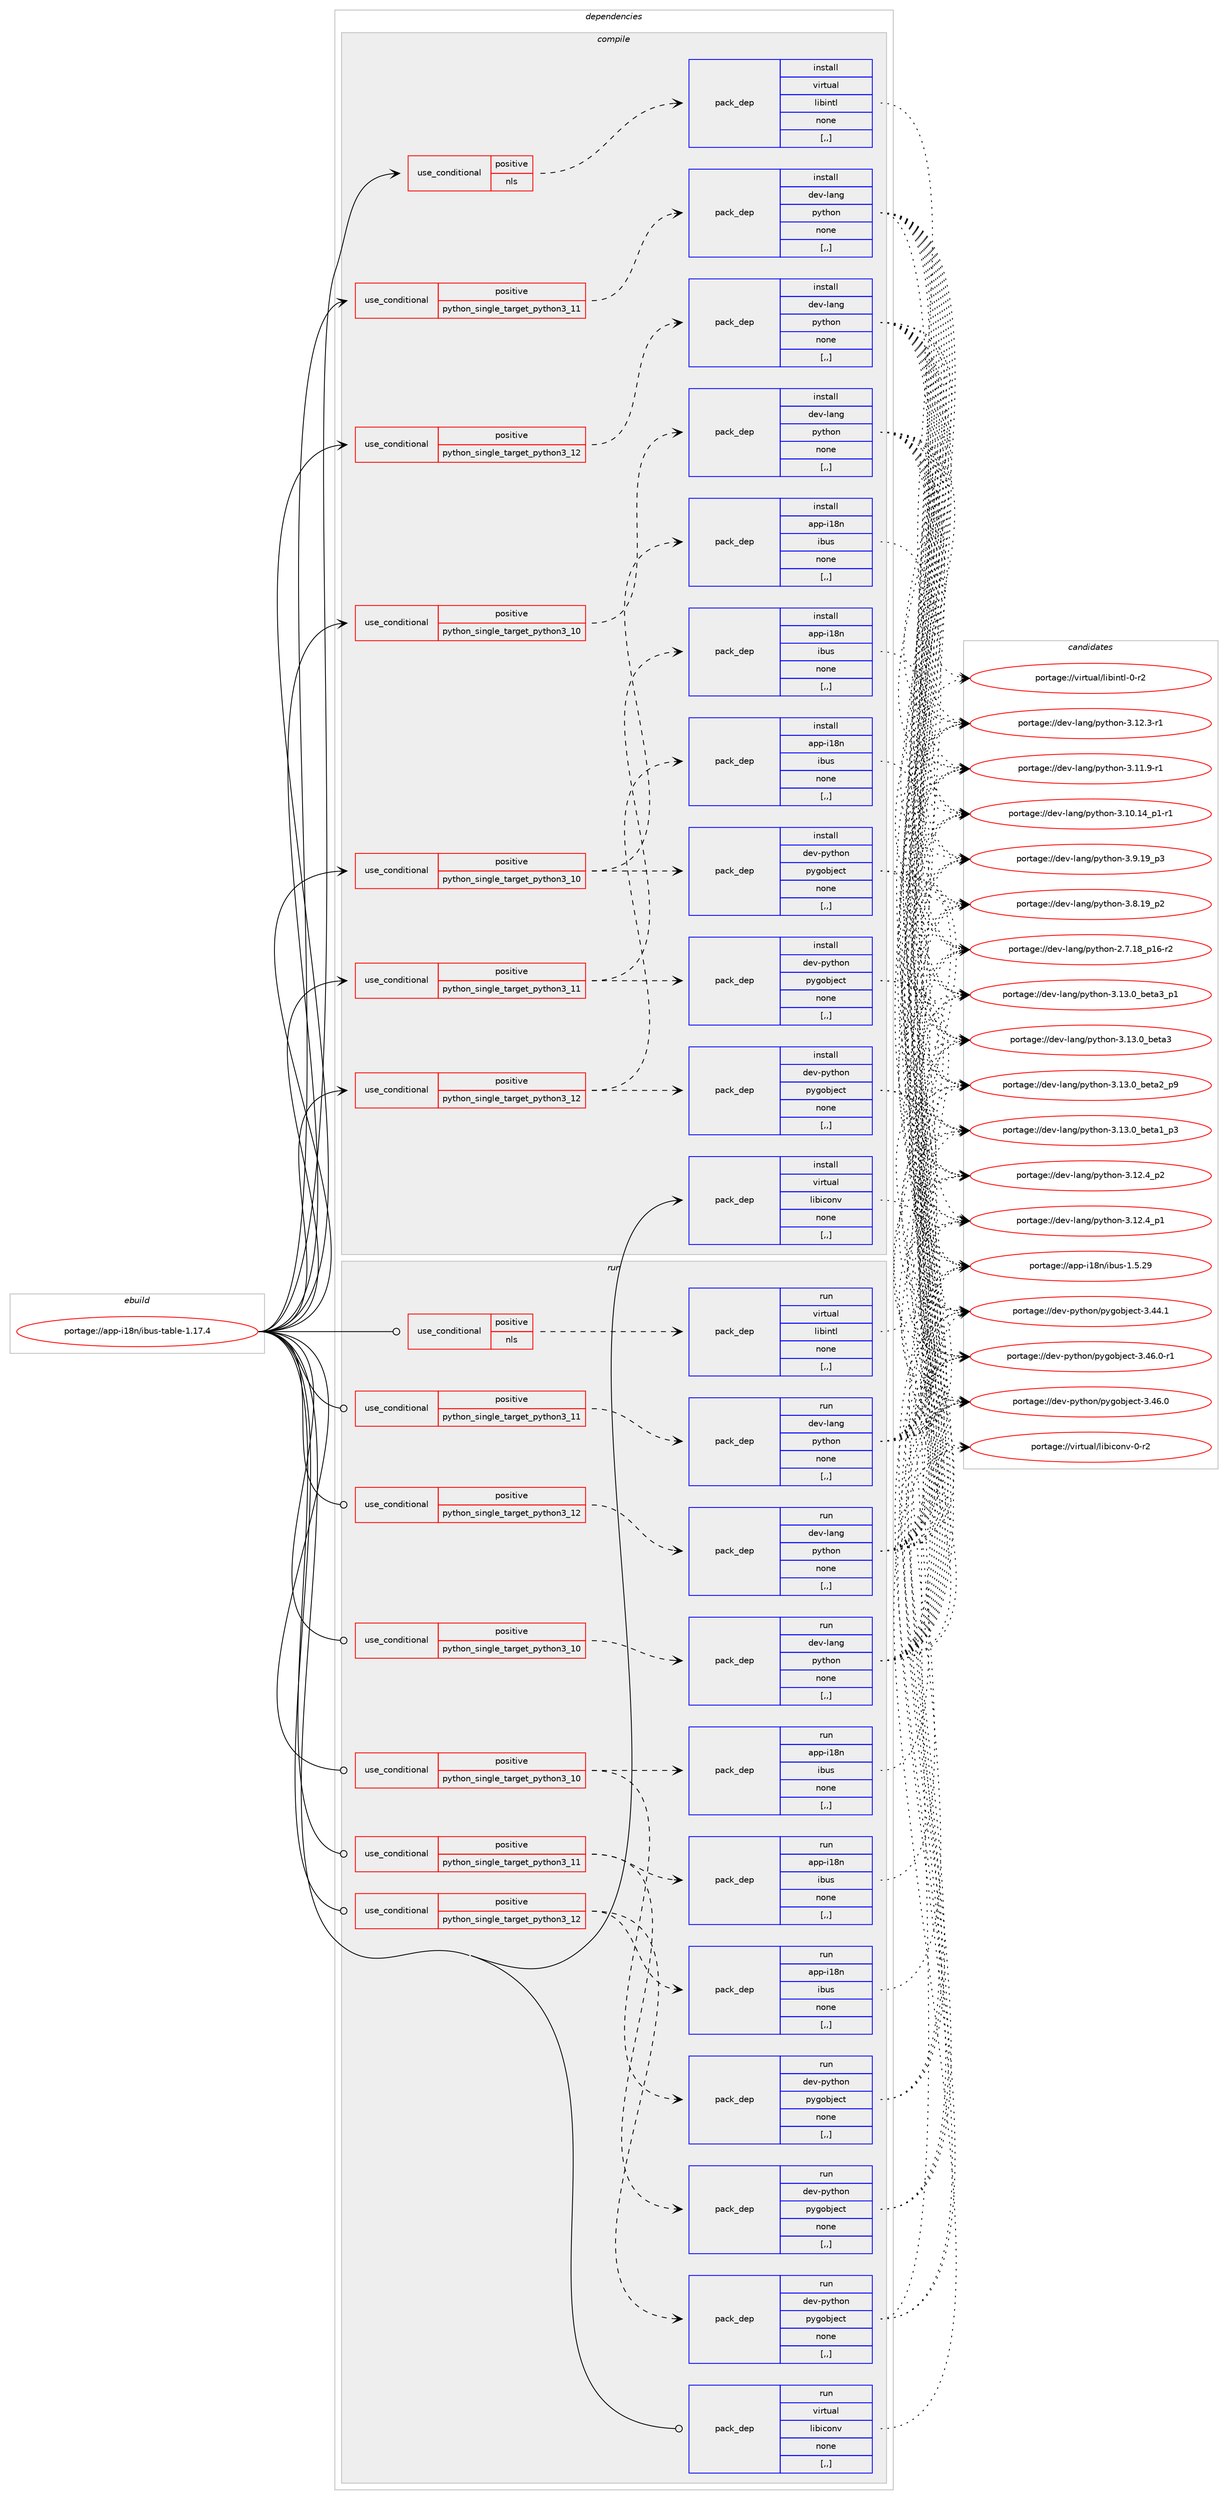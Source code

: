 digraph prolog {

# *************
# Graph options
# *************

newrank=true;
concentrate=true;
compound=true;
graph [rankdir=LR,fontname=Helvetica,fontsize=10,ranksep=1.5];#, ranksep=2.5, nodesep=0.2];
edge  [arrowhead=vee];
node  [fontname=Helvetica,fontsize=10];

# **********
# The ebuild
# **********

subgraph cluster_leftcol {
color=gray;
label=<<i>ebuild</i>>;
id [label="portage://app-i18n/ibus-table-1.17.4", color=red, width=4, href="../app-i18n/ibus-table-1.17.4.svg"];
}

# ****************
# The dependencies
# ****************

subgraph cluster_midcol {
color=gray;
label=<<i>dependencies</i>>;
subgraph cluster_compile {
fillcolor="#eeeeee";
style=filled;
label=<<i>compile</i>>;
subgraph cond11194 {
dependency38012 [label=<<TABLE BORDER="0" CELLBORDER="1" CELLSPACING="0" CELLPADDING="4"><TR><TD ROWSPAN="3" CELLPADDING="10">use_conditional</TD></TR><TR><TD>positive</TD></TR><TR><TD>nls</TD></TR></TABLE>>, shape=none, color=red];
subgraph pack26447 {
dependency38013 [label=<<TABLE BORDER="0" CELLBORDER="1" CELLSPACING="0" CELLPADDING="4" WIDTH="220"><TR><TD ROWSPAN="6" CELLPADDING="30">pack_dep</TD></TR><TR><TD WIDTH="110">install</TD></TR><TR><TD>virtual</TD></TR><TR><TD>libintl</TD></TR><TR><TD>none</TD></TR><TR><TD>[,,]</TD></TR></TABLE>>, shape=none, color=blue];
}
dependency38012:e -> dependency38013:w [weight=20,style="dashed",arrowhead="vee"];
}
id:e -> dependency38012:w [weight=20,style="solid",arrowhead="vee"];
subgraph cond11195 {
dependency38014 [label=<<TABLE BORDER="0" CELLBORDER="1" CELLSPACING="0" CELLPADDING="4"><TR><TD ROWSPAN="3" CELLPADDING="10">use_conditional</TD></TR><TR><TD>positive</TD></TR><TR><TD>python_single_target_python3_10</TD></TR></TABLE>>, shape=none, color=red];
subgraph pack26448 {
dependency38015 [label=<<TABLE BORDER="0" CELLBORDER="1" CELLSPACING="0" CELLPADDING="4" WIDTH="220"><TR><TD ROWSPAN="6" CELLPADDING="30">pack_dep</TD></TR><TR><TD WIDTH="110">install</TD></TR><TR><TD>app-i18n</TD></TR><TR><TD>ibus</TD></TR><TR><TD>none</TD></TR><TR><TD>[,,]</TD></TR></TABLE>>, shape=none, color=blue];
}
dependency38014:e -> dependency38015:w [weight=20,style="dashed",arrowhead="vee"];
subgraph pack26449 {
dependency38016 [label=<<TABLE BORDER="0" CELLBORDER="1" CELLSPACING="0" CELLPADDING="4" WIDTH="220"><TR><TD ROWSPAN="6" CELLPADDING="30">pack_dep</TD></TR><TR><TD WIDTH="110">install</TD></TR><TR><TD>dev-python</TD></TR><TR><TD>pygobject</TD></TR><TR><TD>none</TD></TR><TR><TD>[,,]</TD></TR></TABLE>>, shape=none, color=blue];
}
dependency38014:e -> dependency38016:w [weight=20,style="dashed",arrowhead="vee"];
}
id:e -> dependency38014:w [weight=20,style="solid",arrowhead="vee"];
subgraph cond11196 {
dependency38017 [label=<<TABLE BORDER="0" CELLBORDER="1" CELLSPACING="0" CELLPADDING="4"><TR><TD ROWSPAN="3" CELLPADDING="10">use_conditional</TD></TR><TR><TD>positive</TD></TR><TR><TD>python_single_target_python3_10</TD></TR></TABLE>>, shape=none, color=red];
subgraph pack26450 {
dependency38018 [label=<<TABLE BORDER="0" CELLBORDER="1" CELLSPACING="0" CELLPADDING="4" WIDTH="220"><TR><TD ROWSPAN="6" CELLPADDING="30">pack_dep</TD></TR><TR><TD WIDTH="110">install</TD></TR><TR><TD>dev-lang</TD></TR><TR><TD>python</TD></TR><TR><TD>none</TD></TR><TR><TD>[,,]</TD></TR></TABLE>>, shape=none, color=blue];
}
dependency38017:e -> dependency38018:w [weight=20,style="dashed",arrowhead="vee"];
}
id:e -> dependency38017:w [weight=20,style="solid",arrowhead="vee"];
subgraph cond11197 {
dependency38019 [label=<<TABLE BORDER="0" CELLBORDER="1" CELLSPACING="0" CELLPADDING="4"><TR><TD ROWSPAN="3" CELLPADDING="10">use_conditional</TD></TR><TR><TD>positive</TD></TR><TR><TD>python_single_target_python3_11</TD></TR></TABLE>>, shape=none, color=red];
subgraph pack26451 {
dependency38020 [label=<<TABLE BORDER="0" CELLBORDER="1" CELLSPACING="0" CELLPADDING="4" WIDTH="220"><TR><TD ROWSPAN="6" CELLPADDING="30">pack_dep</TD></TR><TR><TD WIDTH="110">install</TD></TR><TR><TD>app-i18n</TD></TR><TR><TD>ibus</TD></TR><TR><TD>none</TD></TR><TR><TD>[,,]</TD></TR></TABLE>>, shape=none, color=blue];
}
dependency38019:e -> dependency38020:w [weight=20,style="dashed",arrowhead="vee"];
subgraph pack26452 {
dependency38021 [label=<<TABLE BORDER="0" CELLBORDER="1" CELLSPACING="0" CELLPADDING="4" WIDTH="220"><TR><TD ROWSPAN="6" CELLPADDING="30">pack_dep</TD></TR><TR><TD WIDTH="110">install</TD></TR><TR><TD>dev-python</TD></TR><TR><TD>pygobject</TD></TR><TR><TD>none</TD></TR><TR><TD>[,,]</TD></TR></TABLE>>, shape=none, color=blue];
}
dependency38019:e -> dependency38021:w [weight=20,style="dashed",arrowhead="vee"];
}
id:e -> dependency38019:w [weight=20,style="solid",arrowhead="vee"];
subgraph cond11198 {
dependency38022 [label=<<TABLE BORDER="0" CELLBORDER="1" CELLSPACING="0" CELLPADDING="4"><TR><TD ROWSPAN="3" CELLPADDING="10">use_conditional</TD></TR><TR><TD>positive</TD></TR><TR><TD>python_single_target_python3_11</TD></TR></TABLE>>, shape=none, color=red];
subgraph pack26453 {
dependency38023 [label=<<TABLE BORDER="0" CELLBORDER="1" CELLSPACING="0" CELLPADDING="4" WIDTH="220"><TR><TD ROWSPAN="6" CELLPADDING="30">pack_dep</TD></TR><TR><TD WIDTH="110">install</TD></TR><TR><TD>dev-lang</TD></TR><TR><TD>python</TD></TR><TR><TD>none</TD></TR><TR><TD>[,,]</TD></TR></TABLE>>, shape=none, color=blue];
}
dependency38022:e -> dependency38023:w [weight=20,style="dashed",arrowhead="vee"];
}
id:e -> dependency38022:w [weight=20,style="solid",arrowhead="vee"];
subgraph cond11199 {
dependency38024 [label=<<TABLE BORDER="0" CELLBORDER="1" CELLSPACING="0" CELLPADDING="4"><TR><TD ROWSPAN="3" CELLPADDING="10">use_conditional</TD></TR><TR><TD>positive</TD></TR><TR><TD>python_single_target_python3_12</TD></TR></TABLE>>, shape=none, color=red];
subgraph pack26454 {
dependency38025 [label=<<TABLE BORDER="0" CELLBORDER="1" CELLSPACING="0" CELLPADDING="4" WIDTH="220"><TR><TD ROWSPAN="6" CELLPADDING="30">pack_dep</TD></TR><TR><TD WIDTH="110">install</TD></TR><TR><TD>app-i18n</TD></TR><TR><TD>ibus</TD></TR><TR><TD>none</TD></TR><TR><TD>[,,]</TD></TR></TABLE>>, shape=none, color=blue];
}
dependency38024:e -> dependency38025:w [weight=20,style="dashed",arrowhead="vee"];
subgraph pack26455 {
dependency38026 [label=<<TABLE BORDER="0" CELLBORDER="1" CELLSPACING="0" CELLPADDING="4" WIDTH="220"><TR><TD ROWSPAN="6" CELLPADDING="30">pack_dep</TD></TR><TR><TD WIDTH="110">install</TD></TR><TR><TD>dev-python</TD></TR><TR><TD>pygobject</TD></TR><TR><TD>none</TD></TR><TR><TD>[,,]</TD></TR></TABLE>>, shape=none, color=blue];
}
dependency38024:e -> dependency38026:w [weight=20,style="dashed",arrowhead="vee"];
}
id:e -> dependency38024:w [weight=20,style="solid",arrowhead="vee"];
subgraph cond11200 {
dependency38027 [label=<<TABLE BORDER="0" CELLBORDER="1" CELLSPACING="0" CELLPADDING="4"><TR><TD ROWSPAN="3" CELLPADDING="10">use_conditional</TD></TR><TR><TD>positive</TD></TR><TR><TD>python_single_target_python3_12</TD></TR></TABLE>>, shape=none, color=red];
subgraph pack26456 {
dependency38028 [label=<<TABLE BORDER="0" CELLBORDER="1" CELLSPACING="0" CELLPADDING="4" WIDTH="220"><TR><TD ROWSPAN="6" CELLPADDING="30">pack_dep</TD></TR><TR><TD WIDTH="110">install</TD></TR><TR><TD>dev-lang</TD></TR><TR><TD>python</TD></TR><TR><TD>none</TD></TR><TR><TD>[,,]</TD></TR></TABLE>>, shape=none, color=blue];
}
dependency38027:e -> dependency38028:w [weight=20,style="dashed",arrowhead="vee"];
}
id:e -> dependency38027:w [weight=20,style="solid",arrowhead="vee"];
subgraph pack26457 {
dependency38029 [label=<<TABLE BORDER="0" CELLBORDER="1" CELLSPACING="0" CELLPADDING="4" WIDTH="220"><TR><TD ROWSPAN="6" CELLPADDING="30">pack_dep</TD></TR><TR><TD WIDTH="110">install</TD></TR><TR><TD>virtual</TD></TR><TR><TD>libiconv</TD></TR><TR><TD>none</TD></TR><TR><TD>[,,]</TD></TR></TABLE>>, shape=none, color=blue];
}
id:e -> dependency38029:w [weight=20,style="solid",arrowhead="vee"];
}
subgraph cluster_compileandrun {
fillcolor="#eeeeee";
style=filled;
label=<<i>compile and run</i>>;
}
subgraph cluster_run {
fillcolor="#eeeeee";
style=filled;
label=<<i>run</i>>;
subgraph cond11201 {
dependency38030 [label=<<TABLE BORDER="0" CELLBORDER="1" CELLSPACING="0" CELLPADDING="4"><TR><TD ROWSPAN="3" CELLPADDING="10">use_conditional</TD></TR><TR><TD>positive</TD></TR><TR><TD>nls</TD></TR></TABLE>>, shape=none, color=red];
subgraph pack26458 {
dependency38031 [label=<<TABLE BORDER="0" CELLBORDER="1" CELLSPACING="0" CELLPADDING="4" WIDTH="220"><TR><TD ROWSPAN="6" CELLPADDING="30">pack_dep</TD></TR><TR><TD WIDTH="110">run</TD></TR><TR><TD>virtual</TD></TR><TR><TD>libintl</TD></TR><TR><TD>none</TD></TR><TR><TD>[,,]</TD></TR></TABLE>>, shape=none, color=blue];
}
dependency38030:e -> dependency38031:w [weight=20,style="dashed",arrowhead="vee"];
}
id:e -> dependency38030:w [weight=20,style="solid",arrowhead="odot"];
subgraph cond11202 {
dependency38032 [label=<<TABLE BORDER="0" CELLBORDER="1" CELLSPACING="0" CELLPADDING="4"><TR><TD ROWSPAN="3" CELLPADDING="10">use_conditional</TD></TR><TR><TD>positive</TD></TR><TR><TD>python_single_target_python3_10</TD></TR></TABLE>>, shape=none, color=red];
subgraph pack26459 {
dependency38033 [label=<<TABLE BORDER="0" CELLBORDER="1" CELLSPACING="0" CELLPADDING="4" WIDTH="220"><TR><TD ROWSPAN="6" CELLPADDING="30">pack_dep</TD></TR><TR><TD WIDTH="110">run</TD></TR><TR><TD>app-i18n</TD></TR><TR><TD>ibus</TD></TR><TR><TD>none</TD></TR><TR><TD>[,,]</TD></TR></TABLE>>, shape=none, color=blue];
}
dependency38032:e -> dependency38033:w [weight=20,style="dashed",arrowhead="vee"];
subgraph pack26460 {
dependency38034 [label=<<TABLE BORDER="0" CELLBORDER="1" CELLSPACING="0" CELLPADDING="4" WIDTH="220"><TR><TD ROWSPAN="6" CELLPADDING="30">pack_dep</TD></TR><TR><TD WIDTH="110">run</TD></TR><TR><TD>dev-python</TD></TR><TR><TD>pygobject</TD></TR><TR><TD>none</TD></TR><TR><TD>[,,]</TD></TR></TABLE>>, shape=none, color=blue];
}
dependency38032:e -> dependency38034:w [weight=20,style="dashed",arrowhead="vee"];
}
id:e -> dependency38032:w [weight=20,style="solid",arrowhead="odot"];
subgraph cond11203 {
dependency38035 [label=<<TABLE BORDER="0" CELLBORDER="1" CELLSPACING="0" CELLPADDING="4"><TR><TD ROWSPAN="3" CELLPADDING="10">use_conditional</TD></TR><TR><TD>positive</TD></TR><TR><TD>python_single_target_python3_10</TD></TR></TABLE>>, shape=none, color=red];
subgraph pack26461 {
dependency38036 [label=<<TABLE BORDER="0" CELLBORDER="1" CELLSPACING="0" CELLPADDING="4" WIDTH="220"><TR><TD ROWSPAN="6" CELLPADDING="30">pack_dep</TD></TR><TR><TD WIDTH="110">run</TD></TR><TR><TD>dev-lang</TD></TR><TR><TD>python</TD></TR><TR><TD>none</TD></TR><TR><TD>[,,]</TD></TR></TABLE>>, shape=none, color=blue];
}
dependency38035:e -> dependency38036:w [weight=20,style="dashed",arrowhead="vee"];
}
id:e -> dependency38035:w [weight=20,style="solid",arrowhead="odot"];
subgraph cond11204 {
dependency38037 [label=<<TABLE BORDER="0" CELLBORDER="1" CELLSPACING="0" CELLPADDING="4"><TR><TD ROWSPAN="3" CELLPADDING="10">use_conditional</TD></TR><TR><TD>positive</TD></TR><TR><TD>python_single_target_python3_11</TD></TR></TABLE>>, shape=none, color=red];
subgraph pack26462 {
dependency38038 [label=<<TABLE BORDER="0" CELLBORDER="1" CELLSPACING="0" CELLPADDING="4" WIDTH="220"><TR><TD ROWSPAN="6" CELLPADDING="30">pack_dep</TD></TR><TR><TD WIDTH="110">run</TD></TR><TR><TD>app-i18n</TD></TR><TR><TD>ibus</TD></TR><TR><TD>none</TD></TR><TR><TD>[,,]</TD></TR></TABLE>>, shape=none, color=blue];
}
dependency38037:e -> dependency38038:w [weight=20,style="dashed",arrowhead="vee"];
subgraph pack26463 {
dependency38039 [label=<<TABLE BORDER="0" CELLBORDER="1" CELLSPACING="0" CELLPADDING="4" WIDTH="220"><TR><TD ROWSPAN="6" CELLPADDING="30">pack_dep</TD></TR><TR><TD WIDTH="110">run</TD></TR><TR><TD>dev-python</TD></TR><TR><TD>pygobject</TD></TR><TR><TD>none</TD></TR><TR><TD>[,,]</TD></TR></TABLE>>, shape=none, color=blue];
}
dependency38037:e -> dependency38039:w [weight=20,style="dashed",arrowhead="vee"];
}
id:e -> dependency38037:w [weight=20,style="solid",arrowhead="odot"];
subgraph cond11205 {
dependency38040 [label=<<TABLE BORDER="0" CELLBORDER="1" CELLSPACING="0" CELLPADDING="4"><TR><TD ROWSPAN="3" CELLPADDING="10">use_conditional</TD></TR><TR><TD>positive</TD></TR><TR><TD>python_single_target_python3_11</TD></TR></TABLE>>, shape=none, color=red];
subgraph pack26464 {
dependency38041 [label=<<TABLE BORDER="0" CELLBORDER="1" CELLSPACING="0" CELLPADDING="4" WIDTH="220"><TR><TD ROWSPAN="6" CELLPADDING="30">pack_dep</TD></TR><TR><TD WIDTH="110">run</TD></TR><TR><TD>dev-lang</TD></TR><TR><TD>python</TD></TR><TR><TD>none</TD></TR><TR><TD>[,,]</TD></TR></TABLE>>, shape=none, color=blue];
}
dependency38040:e -> dependency38041:w [weight=20,style="dashed",arrowhead="vee"];
}
id:e -> dependency38040:w [weight=20,style="solid",arrowhead="odot"];
subgraph cond11206 {
dependency38042 [label=<<TABLE BORDER="0" CELLBORDER="1" CELLSPACING="0" CELLPADDING="4"><TR><TD ROWSPAN="3" CELLPADDING="10">use_conditional</TD></TR><TR><TD>positive</TD></TR><TR><TD>python_single_target_python3_12</TD></TR></TABLE>>, shape=none, color=red];
subgraph pack26465 {
dependency38043 [label=<<TABLE BORDER="0" CELLBORDER="1" CELLSPACING="0" CELLPADDING="4" WIDTH="220"><TR><TD ROWSPAN="6" CELLPADDING="30">pack_dep</TD></TR><TR><TD WIDTH="110">run</TD></TR><TR><TD>app-i18n</TD></TR><TR><TD>ibus</TD></TR><TR><TD>none</TD></TR><TR><TD>[,,]</TD></TR></TABLE>>, shape=none, color=blue];
}
dependency38042:e -> dependency38043:w [weight=20,style="dashed",arrowhead="vee"];
subgraph pack26466 {
dependency38044 [label=<<TABLE BORDER="0" CELLBORDER="1" CELLSPACING="0" CELLPADDING="4" WIDTH="220"><TR><TD ROWSPAN="6" CELLPADDING="30">pack_dep</TD></TR><TR><TD WIDTH="110">run</TD></TR><TR><TD>dev-python</TD></TR><TR><TD>pygobject</TD></TR><TR><TD>none</TD></TR><TR><TD>[,,]</TD></TR></TABLE>>, shape=none, color=blue];
}
dependency38042:e -> dependency38044:w [weight=20,style="dashed",arrowhead="vee"];
}
id:e -> dependency38042:w [weight=20,style="solid",arrowhead="odot"];
subgraph cond11207 {
dependency38045 [label=<<TABLE BORDER="0" CELLBORDER="1" CELLSPACING="0" CELLPADDING="4"><TR><TD ROWSPAN="3" CELLPADDING="10">use_conditional</TD></TR><TR><TD>positive</TD></TR><TR><TD>python_single_target_python3_12</TD></TR></TABLE>>, shape=none, color=red];
subgraph pack26467 {
dependency38046 [label=<<TABLE BORDER="0" CELLBORDER="1" CELLSPACING="0" CELLPADDING="4" WIDTH="220"><TR><TD ROWSPAN="6" CELLPADDING="30">pack_dep</TD></TR><TR><TD WIDTH="110">run</TD></TR><TR><TD>dev-lang</TD></TR><TR><TD>python</TD></TR><TR><TD>none</TD></TR><TR><TD>[,,]</TD></TR></TABLE>>, shape=none, color=blue];
}
dependency38045:e -> dependency38046:w [weight=20,style="dashed",arrowhead="vee"];
}
id:e -> dependency38045:w [weight=20,style="solid",arrowhead="odot"];
subgraph pack26468 {
dependency38047 [label=<<TABLE BORDER="0" CELLBORDER="1" CELLSPACING="0" CELLPADDING="4" WIDTH="220"><TR><TD ROWSPAN="6" CELLPADDING="30">pack_dep</TD></TR><TR><TD WIDTH="110">run</TD></TR><TR><TD>virtual</TD></TR><TR><TD>libiconv</TD></TR><TR><TD>none</TD></TR><TR><TD>[,,]</TD></TR></TABLE>>, shape=none, color=blue];
}
id:e -> dependency38047:w [weight=20,style="solid",arrowhead="odot"];
}
}

# **************
# The candidates
# **************

subgraph cluster_choices {
rank=same;
color=gray;
label=<<i>candidates</i>>;

subgraph choice26447 {
color=black;
nodesep=1;
choice11810511411611797108471081059810511011610845484511450 [label="portage://virtual/libintl-0-r2", color=red, width=4,href="../virtual/libintl-0-r2.svg"];
dependency38013:e -> choice11810511411611797108471081059810511011610845484511450:w [style=dotted,weight="100"];
}
subgraph choice26448 {
color=black;
nodesep=1;
choice97112112451054956110471059811711545494653465057 [label="portage://app-i18n/ibus-1.5.29", color=red, width=4,href="../app-i18n/ibus-1.5.29.svg"];
dependency38015:e -> choice97112112451054956110471059811711545494653465057:w [style=dotted,weight="100"];
}
subgraph choice26449 {
color=black;
nodesep=1;
choice10010111845112121116104111110471121211031119810610199116455146525446484511449 [label="portage://dev-python/pygobject-3.46.0-r1", color=red, width=4,href="../dev-python/pygobject-3.46.0-r1.svg"];
choice1001011184511212111610411111047112121103111981061019911645514652544648 [label="portage://dev-python/pygobject-3.46.0", color=red, width=4,href="../dev-python/pygobject-3.46.0.svg"];
choice1001011184511212111610411111047112121103111981061019911645514652524649 [label="portage://dev-python/pygobject-3.44.1", color=red, width=4,href="../dev-python/pygobject-3.44.1.svg"];
dependency38016:e -> choice10010111845112121116104111110471121211031119810610199116455146525446484511449:w [style=dotted,weight="100"];
dependency38016:e -> choice1001011184511212111610411111047112121103111981061019911645514652544648:w [style=dotted,weight="100"];
dependency38016:e -> choice1001011184511212111610411111047112121103111981061019911645514652524649:w [style=dotted,weight="100"];
}
subgraph choice26450 {
color=black;
nodesep=1;
choice10010111845108971101034711212111610411111045514649514648959810111697519511249 [label="portage://dev-lang/python-3.13.0_beta3_p1", color=red, width=4,href="../dev-lang/python-3.13.0_beta3_p1.svg"];
choice1001011184510897110103471121211161041111104551464951464895981011169751 [label="portage://dev-lang/python-3.13.0_beta3", color=red, width=4,href="../dev-lang/python-3.13.0_beta3.svg"];
choice10010111845108971101034711212111610411111045514649514648959810111697509511257 [label="portage://dev-lang/python-3.13.0_beta2_p9", color=red, width=4,href="../dev-lang/python-3.13.0_beta2_p9.svg"];
choice10010111845108971101034711212111610411111045514649514648959810111697499511251 [label="portage://dev-lang/python-3.13.0_beta1_p3", color=red, width=4,href="../dev-lang/python-3.13.0_beta1_p3.svg"];
choice100101118451089711010347112121116104111110455146495046529511250 [label="portage://dev-lang/python-3.12.4_p2", color=red, width=4,href="../dev-lang/python-3.12.4_p2.svg"];
choice100101118451089711010347112121116104111110455146495046529511249 [label="portage://dev-lang/python-3.12.4_p1", color=red, width=4,href="../dev-lang/python-3.12.4_p1.svg"];
choice100101118451089711010347112121116104111110455146495046514511449 [label="portage://dev-lang/python-3.12.3-r1", color=red, width=4,href="../dev-lang/python-3.12.3-r1.svg"];
choice100101118451089711010347112121116104111110455146494946574511449 [label="portage://dev-lang/python-3.11.9-r1", color=red, width=4,href="../dev-lang/python-3.11.9-r1.svg"];
choice100101118451089711010347112121116104111110455146494846495295112494511449 [label="portage://dev-lang/python-3.10.14_p1-r1", color=red, width=4,href="../dev-lang/python-3.10.14_p1-r1.svg"];
choice100101118451089711010347112121116104111110455146574649579511251 [label="portage://dev-lang/python-3.9.19_p3", color=red, width=4,href="../dev-lang/python-3.9.19_p3.svg"];
choice100101118451089711010347112121116104111110455146564649579511250 [label="portage://dev-lang/python-3.8.19_p2", color=red, width=4,href="../dev-lang/python-3.8.19_p2.svg"];
choice100101118451089711010347112121116104111110455046554649569511249544511450 [label="portage://dev-lang/python-2.7.18_p16-r2", color=red, width=4,href="../dev-lang/python-2.7.18_p16-r2.svg"];
dependency38018:e -> choice10010111845108971101034711212111610411111045514649514648959810111697519511249:w [style=dotted,weight="100"];
dependency38018:e -> choice1001011184510897110103471121211161041111104551464951464895981011169751:w [style=dotted,weight="100"];
dependency38018:e -> choice10010111845108971101034711212111610411111045514649514648959810111697509511257:w [style=dotted,weight="100"];
dependency38018:e -> choice10010111845108971101034711212111610411111045514649514648959810111697499511251:w [style=dotted,weight="100"];
dependency38018:e -> choice100101118451089711010347112121116104111110455146495046529511250:w [style=dotted,weight="100"];
dependency38018:e -> choice100101118451089711010347112121116104111110455146495046529511249:w [style=dotted,weight="100"];
dependency38018:e -> choice100101118451089711010347112121116104111110455146495046514511449:w [style=dotted,weight="100"];
dependency38018:e -> choice100101118451089711010347112121116104111110455146494946574511449:w [style=dotted,weight="100"];
dependency38018:e -> choice100101118451089711010347112121116104111110455146494846495295112494511449:w [style=dotted,weight="100"];
dependency38018:e -> choice100101118451089711010347112121116104111110455146574649579511251:w [style=dotted,weight="100"];
dependency38018:e -> choice100101118451089711010347112121116104111110455146564649579511250:w [style=dotted,weight="100"];
dependency38018:e -> choice100101118451089711010347112121116104111110455046554649569511249544511450:w [style=dotted,weight="100"];
}
subgraph choice26451 {
color=black;
nodesep=1;
choice97112112451054956110471059811711545494653465057 [label="portage://app-i18n/ibus-1.5.29", color=red, width=4,href="../app-i18n/ibus-1.5.29.svg"];
dependency38020:e -> choice97112112451054956110471059811711545494653465057:w [style=dotted,weight="100"];
}
subgraph choice26452 {
color=black;
nodesep=1;
choice10010111845112121116104111110471121211031119810610199116455146525446484511449 [label="portage://dev-python/pygobject-3.46.0-r1", color=red, width=4,href="../dev-python/pygobject-3.46.0-r1.svg"];
choice1001011184511212111610411111047112121103111981061019911645514652544648 [label="portage://dev-python/pygobject-3.46.0", color=red, width=4,href="../dev-python/pygobject-3.46.0.svg"];
choice1001011184511212111610411111047112121103111981061019911645514652524649 [label="portage://dev-python/pygobject-3.44.1", color=red, width=4,href="../dev-python/pygobject-3.44.1.svg"];
dependency38021:e -> choice10010111845112121116104111110471121211031119810610199116455146525446484511449:w [style=dotted,weight="100"];
dependency38021:e -> choice1001011184511212111610411111047112121103111981061019911645514652544648:w [style=dotted,weight="100"];
dependency38021:e -> choice1001011184511212111610411111047112121103111981061019911645514652524649:w [style=dotted,weight="100"];
}
subgraph choice26453 {
color=black;
nodesep=1;
choice10010111845108971101034711212111610411111045514649514648959810111697519511249 [label="portage://dev-lang/python-3.13.0_beta3_p1", color=red, width=4,href="../dev-lang/python-3.13.0_beta3_p1.svg"];
choice1001011184510897110103471121211161041111104551464951464895981011169751 [label="portage://dev-lang/python-3.13.0_beta3", color=red, width=4,href="../dev-lang/python-3.13.0_beta3.svg"];
choice10010111845108971101034711212111610411111045514649514648959810111697509511257 [label="portage://dev-lang/python-3.13.0_beta2_p9", color=red, width=4,href="../dev-lang/python-3.13.0_beta2_p9.svg"];
choice10010111845108971101034711212111610411111045514649514648959810111697499511251 [label="portage://dev-lang/python-3.13.0_beta1_p3", color=red, width=4,href="../dev-lang/python-3.13.0_beta1_p3.svg"];
choice100101118451089711010347112121116104111110455146495046529511250 [label="portage://dev-lang/python-3.12.4_p2", color=red, width=4,href="../dev-lang/python-3.12.4_p2.svg"];
choice100101118451089711010347112121116104111110455146495046529511249 [label="portage://dev-lang/python-3.12.4_p1", color=red, width=4,href="../dev-lang/python-3.12.4_p1.svg"];
choice100101118451089711010347112121116104111110455146495046514511449 [label="portage://dev-lang/python-3.12.3-r1", color=red, width=4,href="../dev-lang/python-3.12.3-r1.svg"];
choice100101118451089711010347112121116104111110455146494946574511449 [label="portage://dev-lang/python-3.11.9-r1", color=red, width=4,href="../dev-lang/python-3.11.9-r1.svg"];
choice100101118451089711010347112121116104111110455146494846495295112494511449 [label="portage://dev-lang/python-3.10.14_p1-r1", color=red, width=4,href="../dev-lang/python-3.10.14_p1-r1.svg"];
choice100101118451089711010347112121116104111110455146574649579511251 [label="portage://dev-lang/python-3.9.19_p3", color=red, width=4,href="../dev-lang/python-3.9.19_p3.svg"];
choice100101118451089711010347112121116104111110455146564649579511250 [label="portage://dev-lang/python-3.8.19_p2", color=red, width=4,href="../dev-lang/python-3.8.19_p2.svg"];
choice100101118451089711010347112121116104111110455046554649569511249544511450 [label="portage://dev-lang/python-2.7.18_p16-r2", color=red, width=4,href="../dev-lang/python-2.7.18_p16-r2.svg"];
dependency38023:e -> choice10010111845108971101034711212111610411111045514649514648959810111697519511249:w [style=dotted,weight="100"];
dependency38023:e -> choice1001011184510897110103471121211161041111104551464951464895981011169751:w [style=dotted,weight="100"];
dependency38023:e -> choice10010111845108971101034711212111610411111045514649514648959810111697509511257:w [style=dotted,weight="100"];
dependency38023:e -> choice10010111845108971101034711212111610411111045514649514648959810111697499511251:w [style=dotted,weight="100"];
dependency38023:e -> choice100101118451089711010347112121116104111110455146495046529511250:w [style=dotted,weight="100"];
dependency38023:e -> choice100101118451089711010347112121116104111110455146495046529511249:w [style=dotted,weight="100"];
dependency38023:e -> choice100101118451089711010347112121116104111110455146495046514511449:w [style=dotted,weight="100"];
dependency38023:e -> choice100101118451089711010347112121116104111110455146494946574511449:w [style=dotted,weight="100"];
dependency38023:e -> choice100101118451089711010347112121116104111110455146494846495295112494511449:w [style=dotted,weight="100"];
dependency38023:e -> choice100101118451089711010347112121116104111110455146574649579511251:w [style=dotted,weight="100"];
dependency38023:e -> choice100101118451089711010347112121116104111110455146564649579511250:w [style=dotted,weight="100"];
dependency38023:e -> choice100101118451089711010347112121116104111110455046554649569511249544511450:w [style=dotted,weight="100"];
}
subgraph choice26454 {
color=black;
nodesep=1;
choice97112112451054956110471059811711545494653465057 [label="portage://app-i18n/ibus-1.5.29", color=red, width=4,href="../app-i18n/ibus-1.5.29.svg"];
dependency38025:e -> choice97112112451054956110471059811711545494653465057:w [style=dotted,weight="100"];
}
subgraph choice26455 {
color=black;
nodesep=1;
choice10010111845112121116104111110471121211031119810610199116455146525446484511449 [label="portage://dev-python/pygobject-3.46.0-r1", color=red, width=4,href="../dev-python/pygobject-3.46.0-r1.svg"];
choice1001011184511212111610411111047112121103111981061019911645514652544648 [label="portage://dev-python/pygobject-3.46.0", color=red, width=4,href="../dev-python/pygobject-3.46.0.svg"];
choice1001011184511212111610411111047112121103111981061019911645514652524649 [label="portage://dev-python/pygobject-3.44.1", color=red, width=4,href="../dev-python/pygobject-3.44.1.svg"];
dependency38026:e -> choice10010111845112121116104111110471121211031119810610199116455146525446484511449:w [style=dotted,weight="100"];
dependency38026:e -> choice1001011184511212111610411111047112121103111981061019911645514652544648:w [style=dotted,weight="100"];
dependency38026:e -> choice1001011184511212111610411111047112121103111981061019911645514652524649:w [style=dotted,weight="100"];
}
subgraph choice26456 {
color=black;
nodesep=1;
choice10010111845108971101034711212111610411111045514649514648959810111697519511249 [label="portage://dev-lang/python-3.13.0_beta3_p1", color=red, width=4,href="../dev-lang/python-3.13.0_beta3_p1.svg"];
choice1001011184510897110103471121211161041111104551464951464895981011169751 [label="portage://dev-lang/python-3.13.0_beta3", color=red, width=4,href="../dev-lang/python-3.13.0_beta3.svg"];
choice10010111845108971101034711212111610411111045514649514648959810111697509511257 [label="portage://dev-lang/python-3.13.0_beta2_p9", color=red, width=4,href="../dev-lang/python-3.13.0_beta2_p9.svg"];
choice10010111845108971101034711212111610411111045514649514648959810111697499511251 [label="portage://dev-lang/python-3.13.0_beta1_p3", color=red, width=4,href="../dev-lang/python-3.13.0_beta1_p3.svg"];
choice100101118451089711010347112121116104111110455146495046529511250 [label="portage://dev-lang/python-3.12.4_p2", color=red, width=4,href="../dev-lang/python-3.12.4_p2.svg"];
choice100101118451089711010347112121116104111110455146495046529511249 [label="portage://dev-lang/python-3.12.4_p1", color=red, width=4,href="../dev-lang/python-3.12.4_p1.svg"];
choice100101118451089711010347112121116104111110455146495046514511449 [label="portage://dev-lang/python-3.12.3-r1", color=red, width=4,href="../dev-lang/python-3.12.3-r1.svg"];
choice100101118451089711010347112121116104111110455146494946574511449 [label="portage://dev-lang/python-3.11.9-r1", color=red, width=4,href="../dev-lang/python-3.11.9-r1.svg"];
choice100101118451089711010347112121116104111110455146494846495295112494511449 [label="portage://dev-lang/python-3.10.14_p1-r1", color=red, width=4,href="../dev-lang/python-3.10.14_p1-r1.svg"];
choice100101118451089711010347112121116104111110455146574649579511251 [label="portage://dev-lang/python-3.9.19_p3", color=red, width=4,href="../dev-lang/python-3.9.19_p3.svg"];
choice100101118451089711010347112121116104111110455146564649579511250 [label="portage://dev-lang/python-3.8.19_p2", color=red, width=4,href="../dev-lang/python-3.8.19_p2.svg"];
choice100101118451089711010347112121116104111110455046554649569511249544511450 [label="portage://dev-lang/python-2.7.18_p16-r2", color=red, width=4,href="../dev-lang/python-2.7.18_p16-r2.svg"];
dependency38028:e -> choice10010111845108971101034711212111610411111045514649514648959810111697519511249:w [style=dotted,weight="100"];
dependency38028:e -> choice1001011184510897110103471121211161041111104551464951464895981011169751:w [style=dotted,weight="100"];
dependency38028:e -> choice10010111845108971101034711212111610411111045514649514648959810111697509511257:w [style=dotted,weight="100"];
dependency38028:e -> choice10010111845108971101034711212111610411111045514649514648959810111697499511251:w [style=dotted,weight="100"];
dependency38028:e -> choice100101118451089711010347112121116104111110455146495046529511250:w [style=dotted,weight="100"];
dependency38028:e -> choice100101118451089711010347112121116104111110455146495046529511249:w [style=dotted,weight="100"];
dependency38028:e -> choice100101118451089711010347112121116104111110455146495046514511449:w [style=dotted,weight="100"];
dependency38028:e -> choice100101118451089711010347112121116104111110455146494946574511449:w [style=dotted,weight="100"];
dependency38028:e -> choice100101118451089711010347112121116104111110455146494846495295112494511449:w [style=dotted,weight="100"];
dependency38028:e -> choice100101118451089711010347112121116104111110455146574649579511251:w [style=dotted,weight="100"];
dependency38028:e -> choice100101118451089711010347112121116104111110455146564649579511250:w [style=dotted,weight="100"];
dependency38028:e -> choice100101118451089711010347112121116104111110455046554649569511249544511450:w [style=dotted,weight="100"];
}
subgraph choice26457 {
color=black;
nodesep=1;
choice1181051141161179710847108105981059911111011845484511450 [label="portage://virtual/libiconv-0-r2", color=red, width=4,href="../virtual/libiconv-0-r2.svg"];
dependency38029:e -> choice1181051141161179710847108105981059911111011845484511450:w [style=dotted,weight="100"];
}
subgraph choice26458 {
color=black;
nodesep=1;
choice11810511411611797108471081059810511011610845484511450 [label="portage://virtual/libintl-0-r2", color=red, width=4,href="../virtual/libintl-0-r2.svg"];
dependency38031:e -> choice11810511411611797108471081059810511011610845484511450:w [style=dotted,weight="100"];
}
subgraph choice26459 {
color=black;
nodesep=1;
choice97112112451054956110471059811711545494653465057 [label="portage://app-i18n/ibus-1.5.29", color=red, width=4,href="../app-i18n/ibus-1.5.29.svg"];
dependency38033:e -> choice97112112451054956110471059811711545494653465057:w [style=dotted,weight="100"];
}
subgraph choice26460 {
color=black;
nodesep=1;
choice10010111845112121116104111110471121211031119810610199116455146525446484511449 [label="portage://dev-python/pygobject-3.46.0-r1", color=red, width=4,href="../dev-python/pygobject-3.46.0-r1.svg"];
choice1001011184511212111610411111047112121103111981061019911645514652544648 [label="portage://dev-python/pygobject-3.46.0", color=red, width=4,href="../dev-python/pygobject-3.46.0.svg"];
choice1001011184511212111610411111047112121103111981061019911645514652524649 [label="portage://dev-python/pygobject-3.44.1", color=red, width=4,href="../dev-python/pygobject-3.44.1.svg"];
dependency38034:e -> choice10010111845112121116104111110471121211031119810610199116455146525446484511449:w [style=dotted,weight="100"];
dependency38034:e -> choice1001011184511212111610411111047112121103111981061019911645514652544648:w [style=dotted,weight="100"];
dependency38034:e -> choice1001011184511212111610411111047112121103111981061019911645514652524649:w [style=dotted,weight="100"];
}
subgraph choice26461 {
color=black;
nodesep=1;
choice10010111845108971101034711212111610411111045514649514648959810111697519511249 [label="portage://dev-lang/python-3.13.0_beta3_p1", color=red, width=4,href="../dev-lang/python-3.13.0_beta3_p1.svg"];
choice1001011184510897110103471121211161041111104551464951464895981011169751 [label="portage://dev-lang/python-3.13.0_beta3", color=red, width=4,href="../dev-lang/python-3.13.0_beta3.svg"];
choice10010111845108971101034711212111610411111045514649514648959810111697509511257 [label="portage://dev-lang/python-3.13.0_beta2_p9", color=red, width=4,href="../dev-lang/python-3.13.0_beta2_p9.svg"];
choice10010111845108971101034711212111610411111045514649514648959810111697499511251 [label="portage://dev-lang/python-3.13.0_beta1_p3", color=red, width=4,href="../dev-lang/python-3.13.0_beta1_p3.svg"];
choice100101118451089711010347112121116104111110455146495046529511250 [label="portage://dev-lang/python-3.12.4_p2", color=red, width=4,href="../dev-lang/python-3.12.4_p2.svg"];
choice100101118451089711010347112121116104111110455146495046529511249 [label="portage://dev-lang/python-3.12.4_p1", color=red, width=4,href="../dev-lang/python-3.12.4_p1.svg"];
choice100101118451089711010347112121116104111110455146495046514511449 [label="portage://dev-lang/python-3.12.3-r1", color=red, width=4,href="../dev-lang/python-3.12.3-r1.svg"];
choice100101118451089711010347112121116104111110455146494946574511449 [label="portage://dev-lang/python-3.11.9-r1", color=red, width=4,href="../dev-lang/python-3.11.9-r1.svg"];
choice100101118451089711010347112121116104111110455146494846495295112494511449 [label="portage://dev-lang/python-3.10.14_p1-r1", color=red, width=4,href="../dev-lang/python-3.10.14_p1-r1.svg"];
choice100101118451089711010347112121116104111110455146574649579511251 [label="portage://dev-lang/python-3.9.19_p3", color=red, width=4,href="../dev-lang/python-3.9.19_p3.svg"];
choice100101118451089711010347112121116104111110455146564649579511250 [label="portage://dev-lang/python-3.8.19_p2", color=red, width=4,href="../dev-lang/python-3.8.19_p2.svg"];
choice100101118451089711010347112121116104111110455046554649569511249544511450 [label="portage://dev-lang/python-2.7.18_p16-r2", color=red, width=4,href="../dev-lang/python-2.7.18_p16-r2.svg"];
dependency38036:e -> choice10010111845108971101034711212111610411111045514649514648959810111697519511249:w [style=dotted,weight="100"];
dependency38036:e -> choice1001011184510897110103471121211161041111104551464951464895981011169751:w [style=dotted,weight="100"];
dependency38036:e -> choice10010111845108971101034711212111610411111045514649514648959810111697509511257:w [style=dotted,weight="100"];
dependency38036:e -> choice10010111845108971101034711212111610411111045514649514648959810111697499511251:w [style=dotted,weight="100"];
dependency38036:e -> choice100101118451089711010347112121116104111110455146495046529511250:w [style=dotted,weight="100"];
dependency38036:e -> choice100101118451089711010347112121116104111110455146495046529511249:w [style=dotted,weight="100"];
dependency38036:e -> choice100101118451089711010347112121116104111110455146495046514511449:w [style=dotted,weight="100"];
dependency38036:e -> choice100101118451089711010347112121116104111110455146494946574511449:w [style=dotted,weight="100"];
dependency38036:e -> choice100101118451089711010347112121116104111110455146494846495295112494511449:w [style=dotted,weight="100"];
dependency38036:e -> choice100101118451089711010347112121116104111110455146574649579511251:w [style=dotted,weight="100"];
dependency38036:e -> choice100101118451089711010347112121116104111110455146564649579511250:w [style=dotted,weight="100"];
dependency38036:e -> choice100101118451089711010347112121116104111110455046554649569511249544511450:w [style=dotted,weight="100"];
}
subgraph choice26462 {
color=black;
nodesep=1;
choice97112112451054956110471059811711545494653465057 [label="portage://app-i18n/ibus-1.5.29", color=red, width=4,href="../app-i18n/ibus-1.5.29.svg"];
dependency38038:e -> choice97112112451054956110471059811711545494653465057:w [style=dotted,weight="100"];
}
subgraph choice26463 {
color=black;
nodesep=1;
choice10010111845112121116104111110471121211031119810610199116455146525446484511449 [label="portage://dev-python/pygobject-3.46.0-r1", color=red, width=4,href="../dev-python/pygobject-3.46.0-r1.svg"];
choice1001011184511212111610411111047112121103111981061019911645514652544648 [label="portage://dev-python/pygobject-3.46.0", color=red, width=4,href="../dev-python/pygobject-3.46.0.svg"];
choice1001011184511212111610411111047112121103111981061019911645514652524649 [label="portage://dev-python/pygobject-3.44.1", color=red, width=4,href="../dev-python/pygobject-3.44.1.svg"];
dependency38039:e -> choice10010111845112121116104111110471121211031119810610199116455146525446484511449:w [style=dotted,weight="100"];
dependency38039:e -> choice1001011184511212111610411111047112121103111981061019911645514652544648:w [style=dotted,weight="100"];
dependency38039:e -> choice1001011184511212111610411111047112121103111981061019911645514652524649:w [style=dotted,weight="100"];
}
subgraph choice26464 {
color=black;
nodesep=1;
choice10010111845108971101034711212111610411111045514649514648959810111697519511249 [label="portage://dev-lang/python-3.13.0_beta3_p1", color=red, width=4,href="../dev-lang/python-3.13.0_beta3_p1.svg"];
choice1001011184510897110103471121211161041111104551464951464895981011169751 [label="portage://dev-lang/python-3.13.0_beta3", color=red, width=4,href="../dev-lang/python-3.13.0_beta3.svg"];
choice10010111845108971101034711212111610411111045514649514648959810111697509511257 [label="portage://dev-lang/python-3.13.0_beta2_p9", color=red, width=4,href="../dev-lang/python-3.13.0_beta2_p9.svg"];
choice10010111845108971101034711212111610411111045514649514648959810111697499511251 [label="portage://dev-lang/python-3.13.0_beta1_p3", color=red, width=4,href="../dev-lang/python-3.13.0_beta1_p3.svg"];
choice100101118451089711010347112121116104111110455146495046529511250 [label="portage://dev-lang/python-3.12.4_p2", color=red, width=4,href="../dev-lang/python-3.12.4_p2.svg"];
choice100101118451089711010347112121116104111110455146495046529511249 [label="portage://dev-lang/python-3.12.4_p1", color=red, width=4,href="../dev-lang/python-3.12.4_p1.svg"];
choice100101118451089711010347112121116104111110455146495046514511449 [label="portage://dev-lang/python-3.12.3-r1", color=red, width=4,href="../dev-lang/python-3.12.3-r1.svg"];
choice100101118451089711010347112121116104111110455146494946574511449 [label="portage://dev-lang/python-3.11.9-r1", color=red, width=4,href="../dev-lang/python-3.11.9-r1.svg"];
choice100101118451089711010347112121116104111110455146494846495295112494511449 [label="portage://dev-lang/python-3.10.14_p1-r1", color=red, width=4,href="../dev-lang/python-3.10.14_p1-r1.svg"];
choice100101118451089711010347112121116104111110455146574649579511251 [label="portage://dev-lang/python-3.9.19_p3", color=red, width=4,href="../dev-lang/python-3.9.19_p3.svg"];
choice100101118451089711010347112121116104111110455146564649579511250 [label="portage://dev-lang/python-3.8.19_p2", color=red, width=4,href="../dev-lang/python-3.8.19_p2.svg"];
choice100101118451089711010347112121116104111110455046554649569511249544511450 [label="portage://dev-lang/python-2.7.18_p16-r2", color=red, width=4,href="../dev-lang/python-2.7.18_p16-r2.svg"];
dependency38041:e -> choice10010111845108971101034711212111610411111045514649514648959810111697519511249:w [style=dotted,weight="100"];
dependency38041:e -> choice1001011184510897110103471121211161041111104551464951464895981011169751:w [style=dotted,weight="100"];
dependency38041:e -> choice10010111845108971101034711212111610411111045514649514648959810111697509511257:w [style=dotted,weight="100"];
dependency38041:e -> choice10010111845108971101034711212111610411111045514649514648959810111697499511251:w [style=dotted,weight="100"];
dependency38041:e -> choice100101118451089711010347112121116104111110455146495046529511250:w [style=dotted,weight="100"];
dependency38041:e -> choice100101118451089711010347112121116104111110455146495046529511249:w [style=dotted,weight="100"];
dependency38041:e -> choice100101118451089711010347112121116104111110455146495046514511449:w [style=dotted,weight="100"];
dependency38041:e -> choice100101118451089711010347112121116104111110455146494946574511449:w [style=dotted,weight="100"];
dependency38041:e -> choice100101118451089711010347112121116104111110455146494846495295112494511449:w [style=dotted,weight="100"];
dependency38041:e -> choice100101118451089711010347112121116104111110455146574649579511251:w [style=dotted,weight="100"];
dependency38041:e -> choice100101118451089711010347112121116104111110455146564649579511250:w [style=dotted,weight="100"];
dependency38041:e -> choice100101118451089711010347112121116104111110455046554649569511249544511450:w [style=dotted,weight="100"];
}
subgraph choice26465 {
color=black;
nodesep=1;
choice97112112451054956110471059811711545494653465057 [label="portage://app-i18n/ibus-1.5.29", color=red, width=4,href="../app-i18n/ibus-1.5.29.svg"];
dependency38043:e -> choice97112112451054956110471059811711545494653465057:w [style=dotted,weight="100"];
}
subgraph choice26466 {
color=black;
nodesep=1;
choice10010111845112121116104111110471121211031119810610199116455146525446484511449 [label="portage://dev-python/pygobject-3.46.0-r1", color=red, width=4,href="../dev-python/pygobject-3.46.0-r1.svg"];
choice1001011184511212111610411111047112121103111981061019911645514652544648 [label="portage://dev-python/pygobject-3.46.0", color=red, width=4,href="../dev-python/pygobject-3.46.0.svg"];
choice1001011184511212111610411111047112121103111981061019911645514652524649 [label="portage://dev-python/pygobject-3.44.1", color=red, width=4,href="../dev-python/pygobject-3.44.1.svg"];
dependency38044:e -> choice10010111845112121116104111110471121211031119810610199116455146525446484511449:w [style=dotted,weight="100"];
dependency38044:e -> choice1001011184511212111610411111047112121103111981061019911645514652544648:w [style=dotted,weight="100"];
dependency38044:e -> choice1001011184511212111610411111047112121103111981061019911645514652524649:w [style=dotted,weight="100"];
}
subgraph choice26467 {
color=black;
nodesep=1;
choice10010111845108971101034711212111610411111045514649514648959810111697519511249 [label="portage://dev-lang/python-3.13.0_beta3_p1", color=red, width=4,href="../dev-lang/python-3.13.0_beta3_p1.svg"];
choice1001011184510897110103471121211161041111104551464951464895981011169751 [label="portage://dev-lang/python-3.13.0_beta3", color=red, width=4,href="../dev-lang/python-3.13.0_beta3.svg"];
choice10010111845108971101034711212111610411111045514649514648959810111697509511257 [label="portage://dev-lang/python-3.13.0_beta2_p9", color=red, width=4,href="../dev-lang/python-3.13.0_beta2_p9.svg"];
choice10010111845108971101034711212111610411111045514649514648959810111697499511251 [label="portage://dev-lang/python-3.13.0_beta1_p3", color=red, width=4,href="../dev-lang/python-3.13.0_beta1_p3.svg"];
choice100101118451089711010347112121116104111110455146495046529511250 [label="portage://dev-lang/python-3.12.4_p2", color=red, width=4,href="../dev-lang/python-3.12.4_p2.svg"];
choice100101118451089711010347112121116104111110455146495046529511249 [label="portage://dev-lang/python-3.12.4_p1", color=red, width=4,href="../dev-lang/python-3.12.4_p1.svg"];
choice100101118451089711010347112121116104111110455146495046514511449 [label="portage://dev-lang/python-3.12.3-r1", color=red, width=4,href="../dev-lang/python-3.12.3-r1.svg"];
choice100101118451089711010347112121116104111110455146494946574511449 [label="portage://dev-lang/python-3.11.9-r1", color=red, width=4,href="../dev-lang/python-3.11.9-r1.svg"];
choice100101118451089711010347112121116104111110455146494846495295112494511449 [label="portage://dev-lang/python-3.10.14_p1-r1", color=red, width=4,href="../dev-lang/python-3.10.14_p1-r1.svg"];
choice100101118451089711010347112121116104111110455146574649579511251 [label="portage://dev-lang/python-3.9.19_p3", color=red, width=4,href="../dev-lang/python-3.9.19_p3.svg"];
choice100101118451089711010347112121116104111110455146564649579511250 [label="portage://dev-lang/python-3.8.19_p2", color=red, width=4,href="../dev-lang/python-3.8.19_p2.svg"];
choice100101118451089711010347112121116104111110455046554649569511249544511450 [label="portage://dev-lang/python-2.7.18_p16-r2", color=red, width=4,href="../dev-lang/python-2.7.18_p16-r2.svg"];
dependency38046:e -> choice10010111845108971101034711212111610411111045514649514648959810111697519511249:w [style=dotted,weight="100"];
dependency38046:e -> choice1001011184510897110103471121211161041111104551464951464895981011169751:w [style=dotted,weight="100"];
dependency38046:e -> choice10010111845108971101034711212111610411111045514649514648959810111697509511257:w [style=dotted,weight="100"];
dependency38046:e -> choice10010111845108971101034711212111610411111045514649514648959810111697499511251:w [style=dotted,weight="100"];
dependency38046:e -> choice100101118451089711010347112121116104111110455146495046529511250:w [style=dotted,weight="100"];
dependency38046:e -> choice100101118451089711010347112121116104111110455146495046529511249:w [style=dotted,weight="100"];
dependency38046:e -> choice100101118451089711010347112121116104111110455146495046514511449:w [style=dotted,weight="100"];
dependency38046:e -> choice100101118451089711010347112121116104111110455146494946574511449:w [style=dotted,weight="100"];
dependency38046:e -> choice100101118451089711010347112121116104111110455146494846495295112494511449:w [style=dotted,weight="100"];
dependency38046:e -> choice100101118451089711010347112121116104111110455146574649579511251:w [style=dotted,weight="100"];
dependency38046:e -> choice100101118451089711010347112121116104111110455146564649579511250:w [style=dotted,weight="100"];
dependency38046:e -> choice100101118451089711010347112121116104111110455046554649569511249544511450:w [style=dotted,weight="100"];
}
subgraph choice26468 {
color=black;
nodesep=1;
choice1181051141161179710847108105981059911111011845484511450 [label="portage://virtual/libiconv-0-r2", color=red, width=4,href="../virtual/libiconv-0-r2.svg"];
dependency38047:e -> choice1181051141161179710847108105981059911111011845484511450:w [style=dotted,weight="100"];
}
}

}
